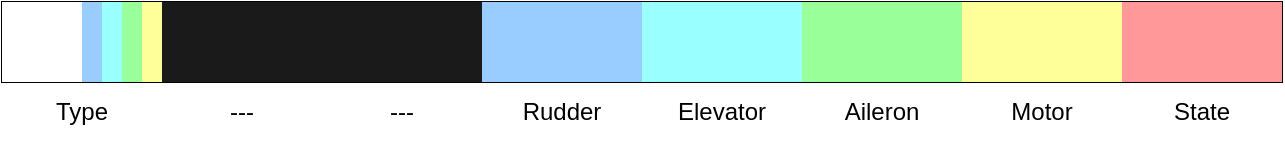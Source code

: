 <mxfile version="21.2.8" type="device">
  <diagram id="nFSwjcjUfr4AS77WwuX2" name="Page-1">
    <mxGraphModel dx="683" dy="471" grid="1" gridSize="10" guides="1" tooltips="1" connect="1" arrows="1" fold="1" page="1" pageScale="1" pageWidth="827" pageHeight="1169" math="0" shadow="0">
      <root>
        <mxCell id="0" />
        <mxCell id="1" parent="0" />
        <mxCell id="AerbOweKTMdTE2A90vBg-1" value="" style="rounded=0;whiteSpace=wrap;html=1;fillColor=none;" parent="1" vertex="1">
          <mxGeometry x="80" y="80" width="320" height="40" as="geometry" />
        </mxCell>
        <mxCell id="iJUtLo9P16RTX2wNaRi6-72" value="" style="rounded=0;whiteSpace=wrap;html=1;fillColor=none;" vertex="1" parent="1">
          <mxGeometry x="400" y="80" width="320" height="40" as="geometry" />
        </mxCell>
        <mxCell id="iJUtLo9P16RTX2wNaRi6-74" value="" style="rounded=0;whiteSpace=wrap;html=1;fillColor=#FFFF99;strokeColor=none;" vertex="1" parent="1">
          <mxGeometry x="560" y="80" width="80" height="40" as="geometry" />
        </mxCell>
        <mxCell id="iJUtLo9P16RTX2wNaRi6-75" value="" style="rounded=0;whiteSpace=wrap;html=1;fillColor=#99FFFF;strokeColor=none;" vertex="1" parent="1">
          <mxGeometry x="400" y="80" width="80" height="40" as="geometry" />
        </mxCell>
        <mxCell id="iJUtLo9P16RTX2wNaRi6-76" value="" style="rounded=0;whiteSpace=wrap;html=1;fillColor=#99FF99;strokeColor=none;" vertex="1" parent="1">
          <mxGeometry x="480" y="80" width="80" height="40" as="geometry" />
        </mxCell>
        <mxCell id="iJUtLo9P16RTX2wNaRi6-78" value="" style="rounded=0;whiteSpace=wrap;html=1;fillColor=#99CCFF;strokeColor=none;" vertex="1" parent="1">
          <mxGeometry x="320" y="80" width="80" height="40" as="geometry" />
        </mxCell>
        <mxCell id="iJUtLo9P16RTX2wNaRi6-80" value="" style="rounded=0;whiteSpace=wrap;html=1;fillColor=#1A1A1A;strokeColor=none;" vertex="1" parent="1">
          <mxGeometry x="160" y="80" width="160" height="40" as="geometry" />
        </mxCell>
        <mxCell id="iJUtLo9P16RTX2wNaRi6-82" value="" style="rounded=0;whiteSpace=wrap;html=1;fillColor=#FFFF99;strokeColor=none;fillStyle=solid;" vertex="1" parent="1">
          <mxGeometry x="150" y="80" width="10" height="40" as="geometry" />
        </mxCell>
        <mxCell id="iJUtLo9P16RTX2wNaRi6-83" value="" style="rounded=0;whiteSpace=wrap;html=1;fillColor=#99FF99;strokeColor=none;fillStyle=solid;" vertex="1" parent="1">
          <mxGeometry x="140" y="80" width="10" height="40" as="geometry" />
        </mxCell>
        <mxCell id="iJUtLo9P16RTX2wNaRi6-84" value="" style="rounded=0;whiteSpace=wrap;html=1;fillColor=#99FFFF;strokeColor=none;fillStyle=solid;" vertex="1" parent="1">
          <mxGeometry x="130" y="80" width="10" height="40" as="geometry" />
        </mxCell>
        <mxCell id="iJUtLo9P16RTX2wNaRi6-85" value="" style="rounded=0;whiteSpace=wrap;html=1;fillColor=#99CCFF;strokeColor=none;fillStyle=solid;" vertex="1" parent="1">
          <mxGeometry x="120" y="80" width="10" height="40" as="geometry" />
        </mxCell>
        <mxCell id="iJUtLo9P16RTX2wNaRi6-86" value="" style="rounded=0;whiteSpace=wrap;html=1;fillColor=#FFFFFF;strokeColor=none;fillStyle=solid;" vertex="1" parent="1">
          <mxGeometry x="80" y="80" width="40" height="40" as="geometry" />
        </mxCell>
        <mxCell id="iJUtLo9P16RTX2wNaRi6-88" value="Motor" style="text;html=1;strokeColor=none;fillColor=none;align=center;verticalAlign=middle;whiteSpace=wrap;rounded=0;" vertex="1" parent="1">
          <mxGeometry x="570" y="120" width="60" height="30" as="geometry" />
        </mxCell>
        <mxCell id="iJUtLo9P16RTX2wNaRi6-89" value="Aileron" style="text;html=1;strokeColor=none;fillColor=none;align=center;verticalAlign=middle;whiteSpace=wrap;rounded=0;" vertex="1" parent="1">
          <mxGeometry x="490" y="120" width="60" height="30" as="geometry" />
        </mxCell>
        <mxCell id="iJUtLo9P16RTX2wNaRi6-90" value="Elevator" style="text;html=1;strokeColor=none;fillColor=none;align=center;verticalAlign=middle;whiteSpace=wrap;rounded=0;" vertex="1" parent="1">
          <mxGeometry x="410" y="120" width="60" height="30" as="geometry" />
        </mxCell>
        <mxCell id="iJUtLo9P16RTX2wNaRi6-91" value="Rudder" style="text;html=1;strokeColor=none;fillColor=none;align=center;verticalAlign=middle;whiteSpace=wrap;rounded=0;" vertex="1" parent="1">
          <mxGeometry x="330" y="120" width="60" height="30" as="geometry" />
        </mxCell>
        <mxCell id="iJUtLo9P16RTX2wNaRi6-93" value="Type" style="text;html=1;strokeColor=none;fillColor=none;align=center;verticalAlign=middle;whiteSpace=wrap;rounded=0;" vertex="1" parent="1">
          <mxGeometry x="90" y="120" width="60" height="30" as="geometry" />
        </mxCell>
        <mxCell id="iJUtLo9P16RTX2wNaRi6-94" value="---" style="text;html=1;strokeColor=none;fillColor=none;align=center;verticalAlign=middle;whiteSpace=wrap;rounded=0;" vertex="1" parent="1">
          <mxGeometry x="170" y="120" width="60" height="30" as="geometry" />
        </mxCell>
        <mxCell id="iJUtLo9P16RTX2wNaRi6-95" value="---" style="text;html=1;strokeColor=none;fillColor=none;align=center;verticalAlign=middle;whiteSpace=wrap;rounded=0;" vertex="1" parent="1">
          <mxGeometry x="250" y="120" width="60" height="30" as="geometry" />
        </mxCell>
        <mxCell id="iJUtLo9P16RTX2wNaRi6-103" value="" style="rounded=0;whiteSpace=wrap;html=1;fillColor=#FF9999;strokeColor=none;fillStyle=solid;" vertex="1" parent="1">
          <mxGeometry x="640" y="80" width="80" height="40" as="geometry" />
        </mxCell>
        <mxCell id="iJUtLo9P16RTX2wNaRi6-107" value="State" style="text;html=1;strokeColor=none;fillColor=none;align=center;verticalAlign=middle;whiteSpace=wrap;rounded=0;" vertex="1" parent="1">
          <mxGeometry x="650" y="120" width="60" height="30" as="geometry" />
        </mxCell>
      </root>
    </mxGraphModel>
  </diagram>
</mxfile>
